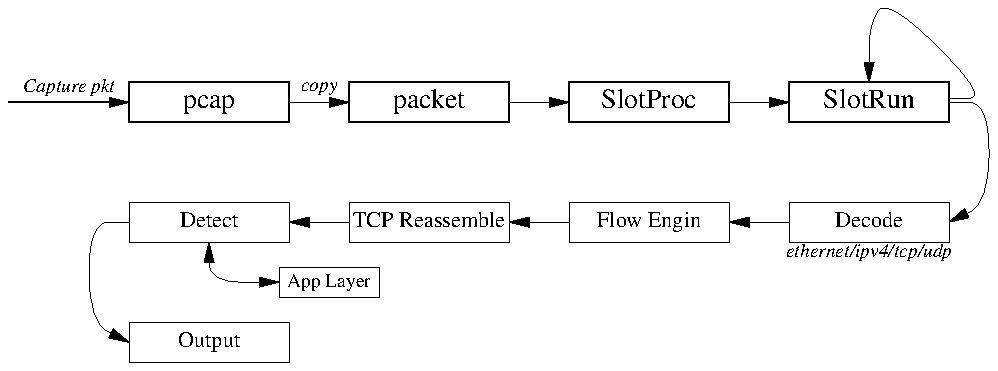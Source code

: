 .PS
#######################
#box_wid=.6; box_ht=.15; mv_dist=.3
box_wid=.8; box_ht=.2; mv_dist=.3
#######################
right
PCAP: box "pcap" ht box_ht wid box_wid

move mv_dist
PACKET: box "packet" ht box_ht wid box_wid

move mv_dist
SLOT: box "SlotProc" ht box_ht wid box_wid

move mv_dist
RUN: box "SlotRun" ht box_ht wid box_wid

#spline from PCAP.w + (-.3, .4) down .2 then to PCAP.w + (0, .05) ->
spline from PCAP.w + (-.6,  .0)              to PCAP.w + (0, .0) -> "\fI\s7Capture pkt\fR\s8" ""
#spline from PCAP.w + (-.3,-.4) up   .2 then to PCAP.w + (0,-.05) ->

line from PCAP.e to PACKET.w -> "\fI\s7copy\fR\s8" ""

line from PACKET.e to SLOT.w -> 
line from SLOT.e to RUN.w -> 

spline from RUN.e + (.0, .02) right .2 then up left to RUN.n + (0, .3) then to RUN.n ->

DECODE: box "Decode" ht box_ht wid box_wid at RUN.s + (0, -.5)
spline from RUN.e             right .2 then down .5 then to DECODE.e ->
box "\fI\s7ethernet/ipv4/tcp/udp\s8\fR" at DECODE.s + (0, -.05) invisible

FLOW: box "Flow Engin" ht box_ht wid box_wid at SLOT.s + (0, -.5)
line from DECODE.w to FLOW.e ->

STREAM: box "TCP Reassemble" ht box_ht wid box_wid at PACKET.s + (0, -.5)
line from FLOW.w to STREAM.e ->
#box "\fI\s6protocol detect\s6\fR" at STREAM.s + (0, -.05) invisible

DETECT: box "Detect" ht box_ht wid box_wid at PCAP.s + (0, -.5)
line from STREAM.w to DETECT.e ->

AL: box "\s7App Layer\s8" ht 0.15 wid .5 at DETECT.s + (.6, -.2)
spline dashed from DETECT.s down .2 then to AL.w <->
#box "\fI\s7detect/parse\s6\fR" at AL.s + (0, -.05) invisible

OUT: box "Output" ht box_ht wid box_wid at DETECT.s + (0, -.5)
spline from DETECT.w left .2 then down .5 then to OUT.w ->

.PE

